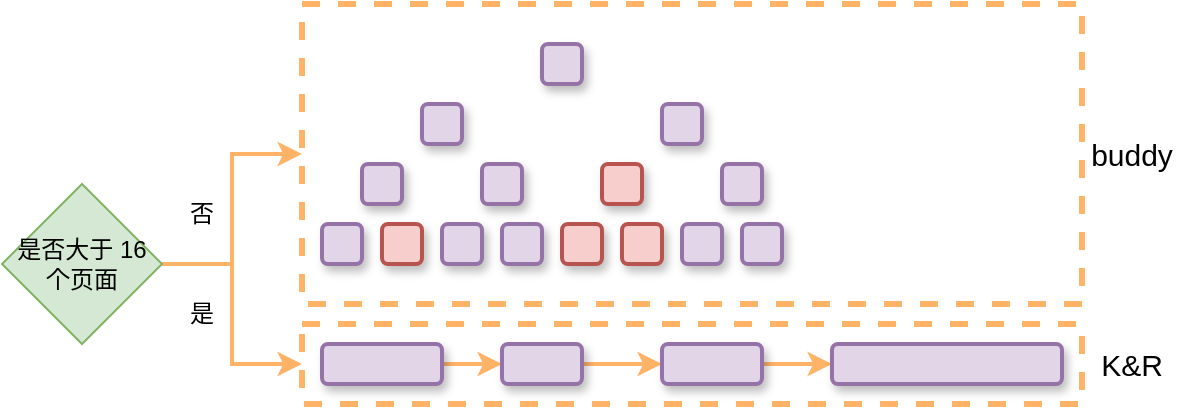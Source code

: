 <mxfile version="17.4.2" type="device"><diagram id="6A33YNNAumB7MYZeX0kF" name="第 1 页"><mxGraphModel dx="1102" dy="1025" grid="1" gridSize="10" guides="1" tooltips="1" connect="1" arrows="1" fold="1" page="1" pageScale="1" pageWidth="1169" pageHeight="827" math="0" shadow="0"><root><mxCell id="0"/><mxCell id="1" parent="0"/><mxCell id="UoUCCac5zwNQEn7A5-vm-13" value="" style="rounded=0;whiteSpace=wrap;html=1;fontFamily=Helvetica;fontSize=15;fontColor=default;dashed=1;strokeColor=#FFB366;fillColor=none;strokeWidth=3;" parent="1" vertex="1"><mxGeometry x="240" y="70" width="390" height="150" as="geometry"/></mxCell><mxCell id="o-stgSYiESX-53GErM0Y-4" value="" style="rounded=1;whiteSpace=wrap;html=1;fillColor=#e1d5e7;strokeColor=#9673a6;fontSize=15;strokeWidth=2;glass=0;sketch=0;shadow=1;" parent="1" vertex="1"><mxGeometry x="360" y="90" width="20" height="20" as="geometry"/></mxCell><mxCell id="Ow_WIXItOcsbwUhfGyvj-17" value="buddy" style="text;html=1;strokeColor=none;fillColor=none;align=center;verticalAlign=middle;whiteSpace=wrap;rounded=0;fontSize=15;" parent="1" vertex="1"><mxGeometry x="630" y="70" width="50" height="150" as="geometry"/></mxCell><mxCell id="o-stgSYiESX-53GErM0Y-11" value="" style="rounded=0;whiteSpace=wrap;html=1;fontFamily=Helvetica;fontSize=15;fontColor=default;dashed=1;strokeColor=#FFB366;fillColor=none;strokeWidth=3;" parent="1" vertex="1"><mxGeometry x="240" y="230" width="390" height="40" as="geometry"/></mxCell><mxCell id="hPebyEtwcq3RJzLyX79v-1" value="" style="rounded=1;whiteSpace=wrap;html=1;fillColor=#e1d5e7;strokeColor=#9673a6;fontSize=15;strokeWidth=2;glass=0;sketch=0;shadow=1;" parent="1" vertex="1"><mxGeometry x="300" y="120" width="20" height="20" as="geometry"/></mxCell><mxCell id="hPebyEtwcq3RJzLyX79v-3" value="" style="rounded=1;whiteSpace=wrap;html=1;fillColor=#e1d5e7;strokeColor=#9673a6;fontSize=15;strokeWidth=2;glass=0;sketch=0;shadow=1;" parent="1" vertex="1"><mxGeometry x="270" y="150" width="20" height="20" as="geometry"/></mxCell><mxCell id="hPebyEtwcq3RJzLyX79v-5" value="" style="rounded=1;whiteSpace=wrap;html=1;fillColor=#e1d5e7;strokeColor=#9673a6;fontSize=15;strokeWidth=2;glass=0;sketch=0;shadow=1;" parent="1" vertex="1"><mxGeometry x="330" y="150" width="20" height="20" as="geometry"/></mxCell><mxCell id="hPebyEtwcq3RJzLyX79v-12" value="" style="rounded=1;whiteSpace=wrap;html=1;fillColor=#e1d5e7;strokeColor=#9673a6;fontSize=15;strokeWidth=2;glass=0;sketch=0;shadow=1;" parent="1" vertex="1"><mxGeometry x="250" y="180" width="20" height="20" as="geometry"/></mxCell><mxCell id="hPebyEtwcq3RJzLyX79v-13" value="" style="rounded=1;whiteSpace=wrap;html=1;fillColor=#f8cecc;strokeColor=#b85450;fontSize=15;strokeWidth=2;glass=0;sketch=0;shadow=1;" parent="1" vertex="1"><mxGeometry x="280" y="180" width="20" height="20" as="geometry"/></mxCell><mxCell id="hPebyEtwcq3RJzLyX79v-14" value="" style="rounded=1;whiteSpace=wrap;html=1;fillColor=#e1d5e7;strokeColor=#9673a6;fontSize=15;strokeWidth=2;glass=0;sketch=0;shadow=1;" parent="1" vertex="1"><mxGeometry x="310" y="180" width="20" height="20" as="geometry"/></mxCell><mxCell id="hPebyEtwcq3RJzLyX79v-15" value="" style="rounded=1;whiteSpace=wrap;html=1;fillColor=#e1d5e7;strokeColor=#9673a6;fontSize=15;strokeWidth=2;glass=0;sketch=0;shadow=1;" parent="1" vertex="1"><mxGeometry x="340" y="180" width="20" height="20" as="geometry"/></mxCell><mxCell id="qsbKKJYIIJxx1ApE1qLc-1" style="edgeStyle=orthogonalEdgeStyle;rounded=0;orthogonalLoop=1;jettySize=auto;html=1;exitX=1;exitY=0.5;exitDx=0;exitDy=0;strokeWidth=2;strokeColor=#FFB366;" edge="1" parent="1" source="hPebyEtwcq3RJzLyX79v-30" target="hPebyEtwcq3RJzLyX79v-31"><mxGeometry relative="1" as="geometry"/></mxCell><mxCell id="hPebyEtwcq3RJzLyX79v-30" value="" style="rounded=1;whiteSpace=wrap;html=1;fillColor=#e1d5e7;strokeColor=#9673a6;fontSize=15;strokeWidth=2;glass=0;sketch=0;shadow=1;" parent="1" vertex="1"><mxGeometry x="250" y="240" width="60" height="20" as="geometry"/></mxCell><mxCell id="qsbKKJYIIJxx1ApE1qLc-2" value="" style="edgeStyle=orthogonalEdgeStyle;rounded=0;orthogonalLoop=1;jettySize=auto;html=1;strokeColor=#FFB366;strokeWidth=2;" edge="1" parent="1" source="hPebyEtwcq3RJzLyX79v-31" target="hPebyEtwcq3RJzLyX79v-32"><mxGeometry relative="1" as="geometry"/></mxCell><mxCell id="hPebyEtwcq3RJzLyX79v-31" value="" style="rounded=1;whiteSpace=wrap;html=1;fillColor=#e1d5e7;strokeColor=#9673a6;fontSize=15;strokeWidth=2;glass=0;sketch=0;shadow=1;" parent="1" vertex="1"><mxGeometry x="340" y="240" width="40" height="20" as="geometry"/></mxCell><mxCell id="qsbKKJYIIJxx1ApE1qLc-5" value="" style="edgeStyle=orthogonalEdgeStyle;rounded=0;orthogonalLoop=1;jettySize=auto;html=1;strokeColor=#FFB366;strokeWidth=2;" edge="1" parent="1" source="hPebyEtwcq3RJzLyX79v-32" target="hPebyEtwcq3RJzLyX79v-33"><mxGeometry relative="1" as="geometry"/></mxCell><mxCell id="hPebyEtwcq3RJzLyX79v-32" value="" style="rounded=1;whiteSpace=wrap;html=1;fillColor=#e1d5e7;strokeColor=#9673a6;fontSize=15;strokeWidth=2;glass=0;sketch=0;shadow=1;" parent="1" vertex="1"><mxGeometry x="420" y="240" width="50" height="20" as="geometry"/></mxCell><mxCell id="hPebyEtwcq3RJzLyX79v-33" value="" style="rounded=1;whiteSpace=wrap;html=1;fillColor=#e1d5e7;strokeColor=#9673a6;fontSize=15;strokeWidth=2;glass=0;sketch=0;shadow=1;" parent="1" vertex="1"><mxGeometry x="505" y="240" width="115" height="20" as="geometry"/></mxCell><mxCell id="hPebyEtwcq3RJzLyX79v-34" value="K&amp;amp;R" style="text;html=1;strokeColor=none;fillColor=none;align=center;verticalAlign=middle;whiteSpace=wrap;rounded=0;fontSize=15;" parent="1" vertex="1"><mxGeometry x="630" y="230" width="50" height="40" as="geometry"/></mxCell><mxCell id="hPebyEtwcq3RJzLyX79v-37" value="" style="rounded=1;whiteSpace=wrap;html=1;fillColor=#e1d5e7;strokeColor=#9673a6;fontSize=15;strokeWidth=2;glass=0;sketch=0;shadow=1;" parent="1" vertex="1"><mxGeometry x="420" y="120" width="20" height="20" as="geometry"/></mxCell><mxCell id="hPebyEtwcq3RJzLyX79v-38" value="" style="rounded=1;whiteSpace=wrap;html=1;fillColor=#f8cecc;strokeColor=#b85450;fontSize=15;strokeWidth=2;glass=0;sketch=0;shadow=1;" parent="1" vertex="1"><mxGeometry x="390" y="150" width="20" height="20" as="geometry"/></mxCell><mxCell id="hPebyEtwcq3RJzLyX79v-39" value="" style="rounded=1;whiteSpace=wrap;html=1;fillColor=#e1d5e7;strokeColor=#9673a6;fontSize=15;strokeWidth=2;glass=0;sketch=0;shadow=1;" parent="1" vertex="1"><mxGeometry x="450" y="150" width="20" height="20" as="geometry"/></mxCell><mxCell id="hPebyEtwcq3RJzLyX79v-40" value="" style="rounded=1;whiteSpace=wrap;html=1;fillColor=#f8cecc;strokeColor=#b85450;fontSize=15;strokeWidth=2;glass=0;sketch=0;shadow=1;" parent="1" vertex="1"><mxGeometry x="370" y="180" width="20" height="20" as="geometry"/></mxCell><mxCell id="hPebyEtwcq3RJzLyX79v-41" value="" style="rounded=1;whiteSpace=wrap;html=1;fillColor=#f8cecc;strokeColor=#b85450;fontSize=15;strokeWidth=2;glass=0;sketch=0;shadow=1;" parent="1" vertex="1"><mxGeometry x="400" y="180" width="20" height="20" as="geometry"/></mxCell><mxCell id="hPebyEtwcq3RJzLyX79v-42" value="" style="rounded=1;whiteSpace=wrap;html=1;fillColor=#e1d5e7;strokeColor=#9673a6;fontSize=15;strokeWidth=2;glass=0;sketch=0;shadow=1;" parent="1" vertex="1"><mxGeometry x="430" y="180" width="20" height="20" as="geometry"/></mxCell><mxCell id="hPebyEtwcq3RJzLyX79v-43" value="" style="rounded=1;whiteSpace=wrap;html=1;fillColor=#e1d5e7;strokeColor=#9673a6;fontSize=15;strokeWidth=2;glass=0;sketch=0;shadow=1;" parent="1" vertex="1"><mxGeometry x="460" y="180" width="20" height="20" as="geometry"/></mxCell><mxCell id="qsbKKJYIIJxx1ApE1qLc-7" style="edgeStyle=orthogonalEdgeStyle;rounded=0;orthogonalLoop=1;jettySize=auto;html=1;strokeColor=#FFB366;strokeWidth=2;" edge="1" parent="1" source="qsbKKJYIIJxx1ApE1qLc-6" target="UoUCCac5zwNQEn7A5-vm-13"><mxGeometry relative="1" as="geometry"/></mxCell><mxCell id="qsbKKJYIIJxx1ApE1qLc-8" style="edgeStyle=orthogonalEdgeStyle;rounded=0;orthogonalLoop=1;jettySize=auto;html=1;exitX=1;exitY=0.5;exitDx=0;exitDy=0;entryX=0;entryY=0.5;entryDx=0;entryDy=0;strokeColor=#FFB366;strokeWidth=2;" edge="1" parent="1" source="qsbKKJYIIJxx1ApE1qLc-6" target="o-stgSYiESX-53GErM0Y-11"><mxGeometry relative="1" as="geometry"/></mxCell><mxCell id="qsbKKJYIIJxx1ApE1qLc-6" value="是否大于 16 个页面" style="rhombus;whiteSpace=wrap;html=1;fillColor=#d5e8d4;strokeColor=#82b366;" vertex="1" parent="1"><mxGeometry x="90" y="160" width="80" height="80" as="geometry"/></mxCell><mxCell id="qsbKKJYIIJxx1ApE1qLc-9" value="否" style="text;html=1;strokeColor=none;fillColor=none;align=center;verticalAlign=middle;whiteSpace=wrap;rounded=0;" vertex="1" parent="1"><mxGeometry x="160" y="160" width="60" height="30" as="geometry"/></mxCell><mxCell id="qsbKKJYIIJxx1ApE1qLc-10" value="是" style="text;html=1;strokeColor=none;fillColor=none;align=center;verticalAlign=middle;whiteSpace=wrap;rounded=0;" vertex="1" parent="1"><mxGeometry x="160" y="210" width="60" height="30" as="geometry"/></mxCell></root></mxGraphModel></diagram></mxfile>